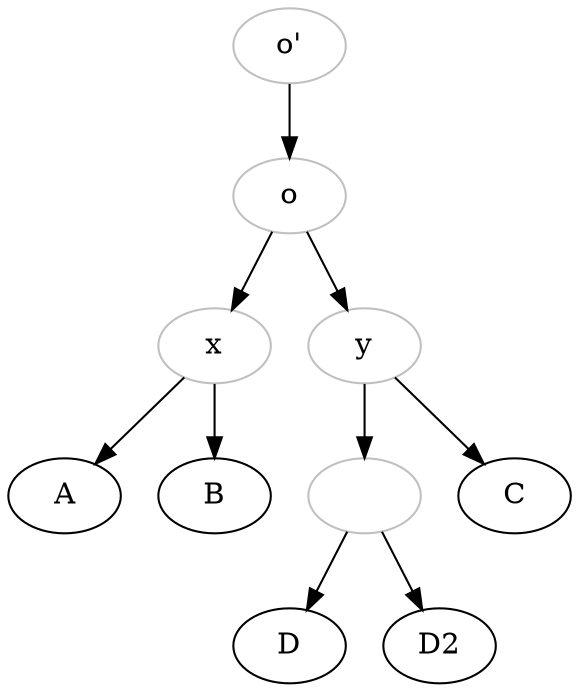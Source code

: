 digraph {
1[label="", color="grey"];
o[color="grey"];
oprime[label="o'", color="grey"];
x[color="grey"];
y[color="grey"];
oprime->o;
o->x;
x->A;
x->B;
o->y;
y->C;
y->1;
1->D;
1->D2;
}
